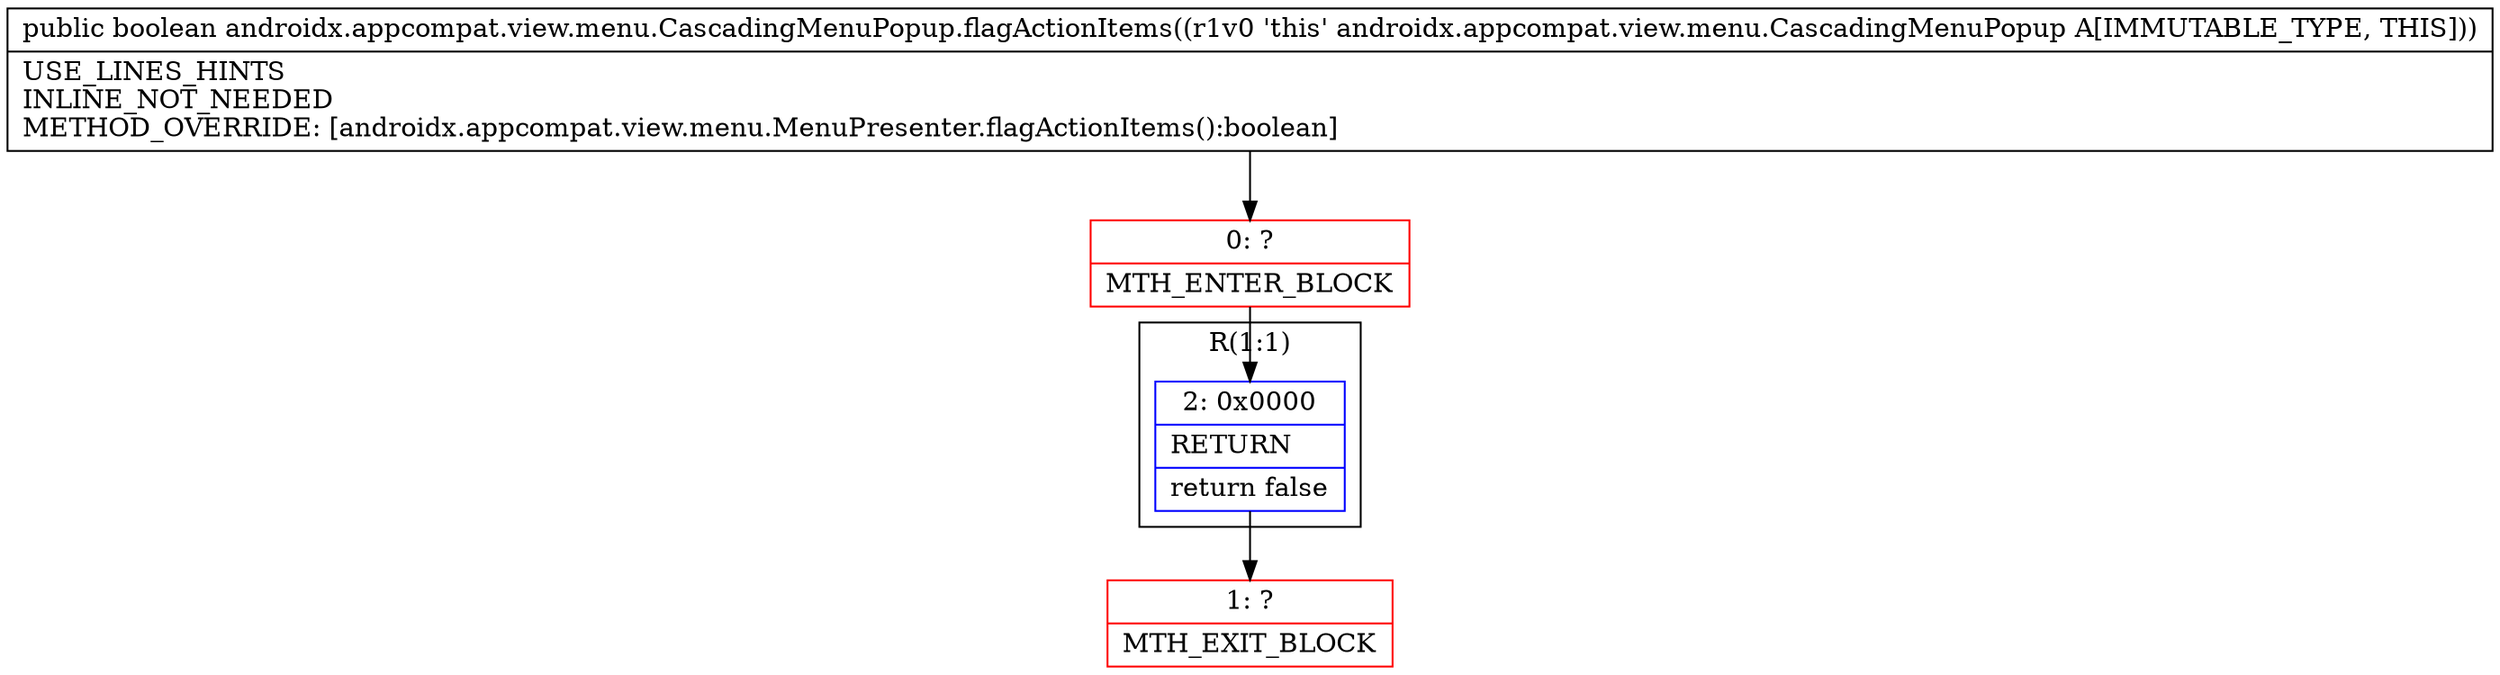 digraph "CFG forandroidx.appcompat.view.menu.CascadingMenuPopup.flagActionItems()Z" {
subgraph cluster_Region_108800548 {
label = "R(1:1)";
node [shape=record,color=blue];
Node_2 [shape=record,label="{2\:\ 0x0000|RETURN\l|return false\l}"];
}
Node_0 [shape=record,color=red,label="{0\:\ ?|MTH_ENTER_BLOCK\l}"];
Node_1 [shape=record,color=red,label="{1\:\ ?|MTH_EXIT_BLOCK\l}"];
MethodNode[shape=record,label="{public boolean androidx.appcompat.view.menu.CascadingMenuPopup.flagActionItems((r1v0 'this' androidx.appcompat.view.menu.CascadingMenuPopup A[IMMUTABLE_TYPE, THIS]))  | USE_LINES_HINTS\lINLINE_NOT_NEEDED\lMETHOD_OVERRIDE: [androidx.appcompat.view.menu.MenuPresenter.flagActionItems():boolean]\l}"];
MethodNode -> Node_0;Node_2 -> Node_1;
Node_0 -> Node_2;
}

